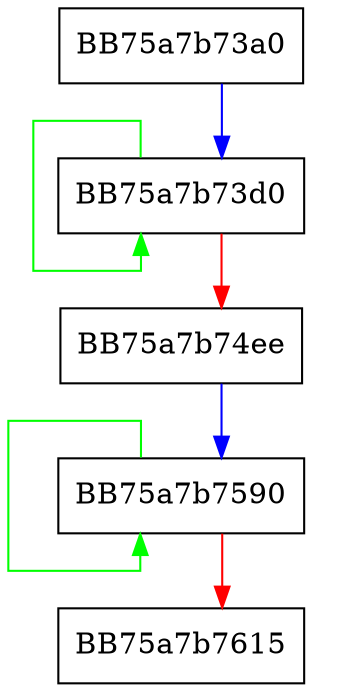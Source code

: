 digraph SymCryptFdefMontgomeryReduce512Asm {
  node [shape="box"];
  graph [splines=ortho];
  BB75a7b73a0 -> BB75a7b73d0 [color="blue"];
  BB75a7b73d0 -> BB75a7b73d0 [color="green"];
  BB75a7b73d0 -> BB75a7b74ee [color="red"];
  BB75a7b74ee -> BB75a7b7590 [color="blue"];
  BB75a7b7590 -> BB75a7b7590 [color="green"];
  BB75a7b7590 -> BB75a7b7615 [color="red"];
}